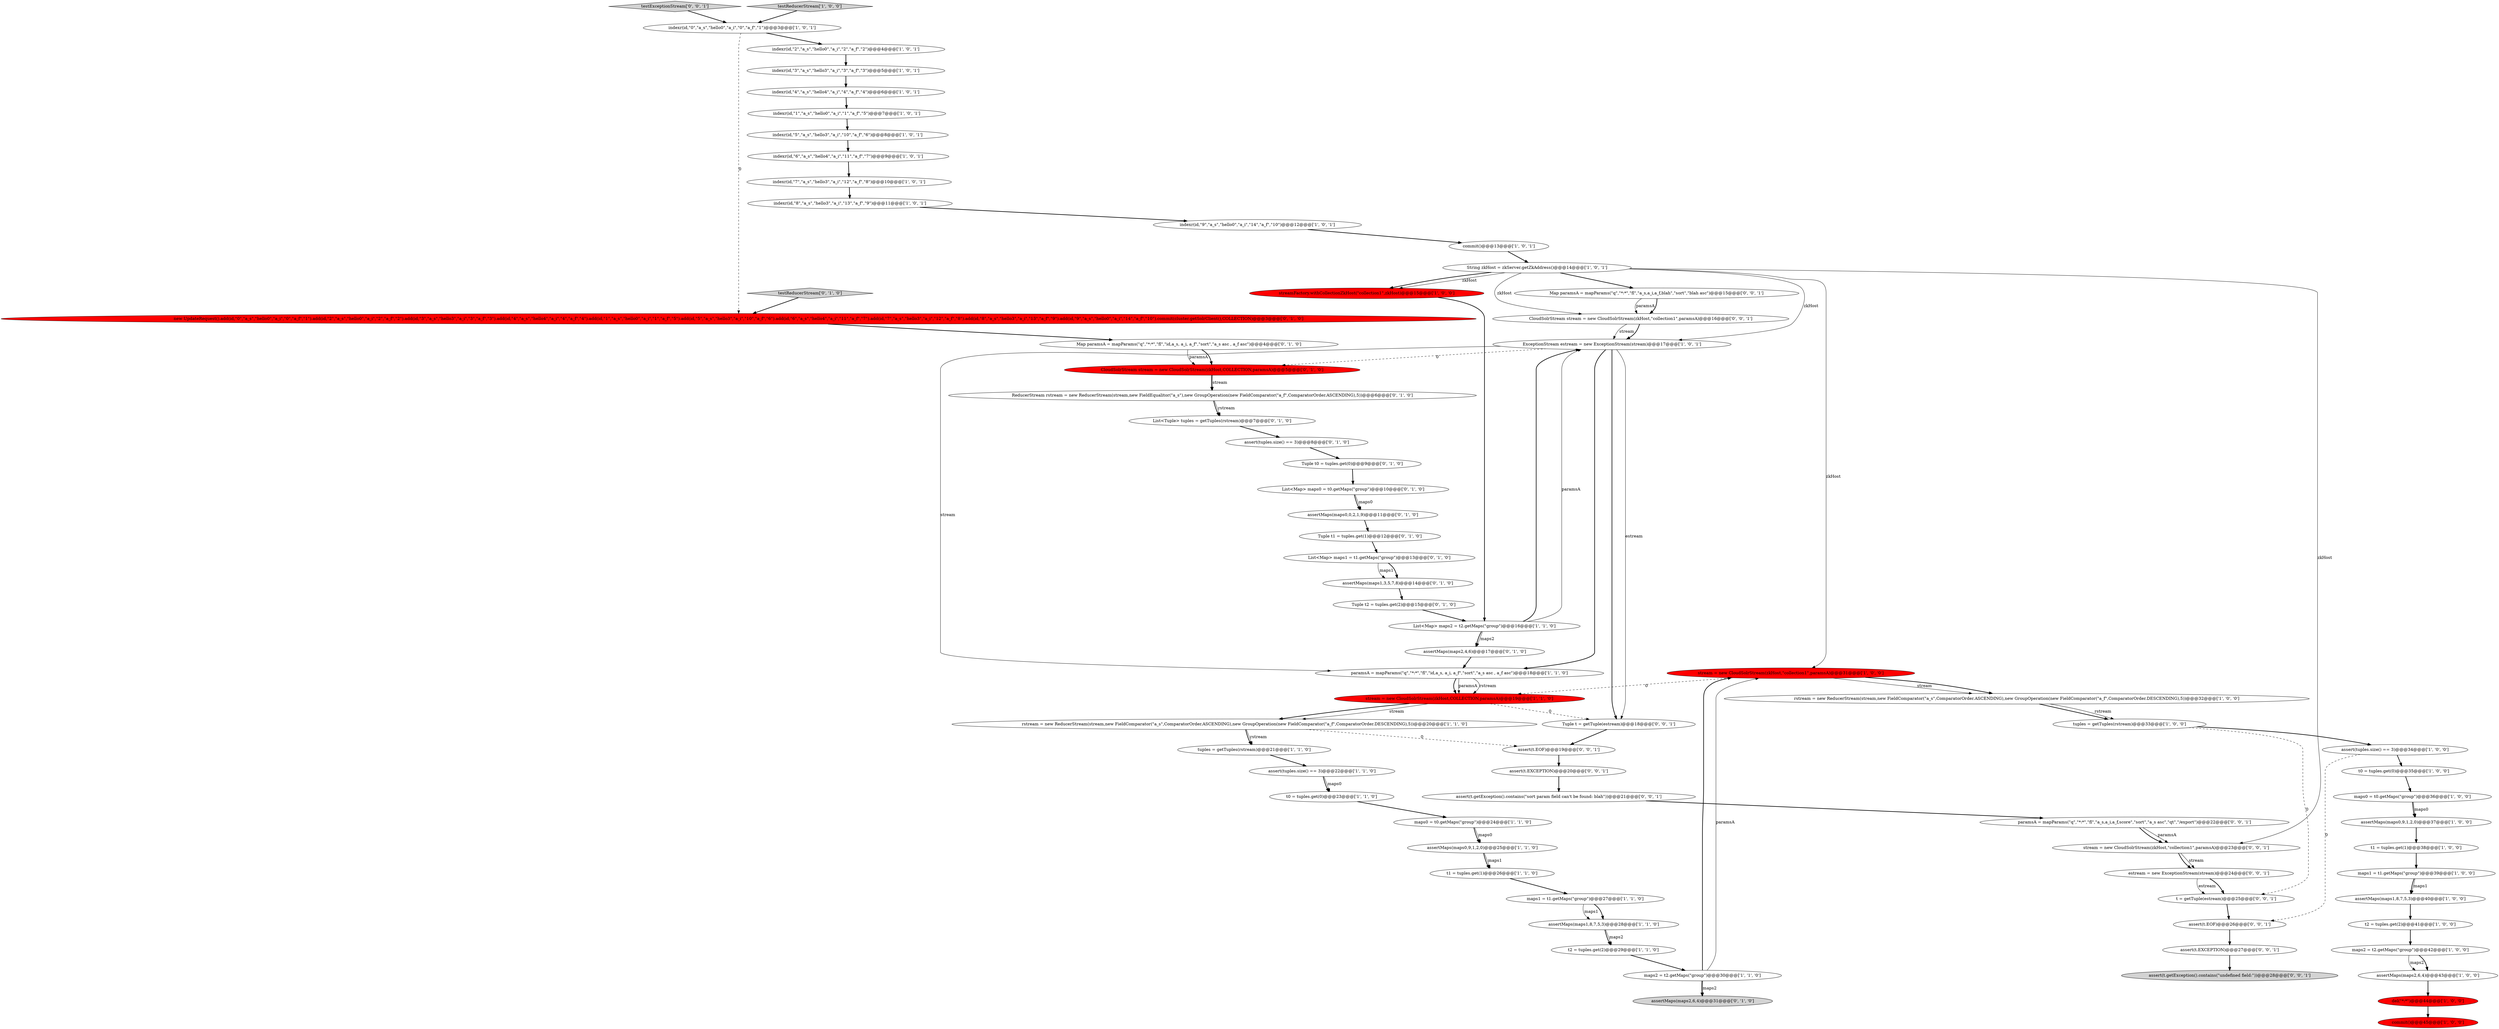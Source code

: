 digraph {
8 [style = filled, label = "stream = new CloudSolrStream(zkHost,\"collection1\",paramsA)@@@31@@@['1', '0', '0']", fillcolor = red, shape = ellipse image = "AAA1AAABBB1BBB"];
62 [style = filled, label = "assert(t.EOF)@@@26@@@['0', '0', '1']", fillcolor = white, shape = ellipse image = "AAA0AAABBB3BBB"];
64 [style = filled, label = "t = getTuple(estream)@@@25@@@['0', '0', '1']", fillcolor = white, shape = ellipse image = "AAA0AAABBB3BBB"];
37 [style = filled, label = "indexr(id,\"7\",\"a_s\",\"hello3\",\"a_i\",\"12\",\"a_f\",\"8\")@@@10@@@['1', '0', '1']", fillcolor = white, shape = ellipse image = "AAA0AAABBB1BBB"];
28 [style = filled, label = "indexr(id,\"5\",\"a_s\",\"hello3\",\"a_i\",\"10\",\"a_f\",\"6\")@@@8@@@['1', '0', '1']", fillcolor = white, shape = ellipse image = "AAA0AAABBB1BBB"];
12 [style = filled, label = "maps2 = t2.getMaps(\"group\")@@@42@@@['1', '0', '0']", fillcolor = white, shape = ellipse image = "AAA0AAABBB1BBB"];
41 [style = filled, label = "maps2 = t2.getMaps(\"group\")@@@30@@@['1', '1', '0']", fillcolor = white, shape = ellipse image = "AAA0AAABBB1BBB"];
65 [style = filled, label = "assert(t.getException().contains(\"sort param field can't be found: blah\"))@@@21@@@['0', '0', '1']", fillcolor = white, shape = ellipse image = "AAA0AAABBB3BBB"];
29 [style = filled, label = "t2 = tuples.get(2)@@@41@@@['1', '0', '0']", fillcolor = white, shape = ellipse image = "AAA0AAABBB1BBB"];
57 [style = filled, label = "ReducerStream rstream = new ReducerStream(stream,new FieldEqualitor(\"a_s\"),new GroupOperation(new FieldComparator(\"a_f\",ComparatorOrder.ASCENDING),5))@@@6@@@['0', '1', '0']", fillcolor = white, shape = ellipse image = "AAA0AAABBB2BBB"];
72 [style = filled, label = "testExceptionStream['0', '0', '1']", fillcolor = lightgray, shape = diamond image = "AAA0AAABBB3BBB"];
48 [style = filled, label = "CloudSolrStream stream = new CloudSolrStream(zkHost,COLLECTION,paramsA)@@@5@@@['0', '1', '0']", fillcolor = red, shape = ellipse image = "AAA1AAABBB2BBB"];
31 [style = filled, label = "paramsA = mapParams(\"q\",\"*:*\",\"fl\",\"id,a_s, a_i, a_f\",\"sort\",\"a_s asc , a_f asc\")@@@18@@@['1', '1', '0']", fillcolor = white, shape = ellipse image = "AAA0AAABBB1BBB"];
51 [style = filled, label = "assertMaps(maps0,0,2,1,9)@@@11@@@['0', '1', '0']", fillcolor = white, shape = ellipse image = "AAA0AAABBB2BBB"];
59 [style = filled, label = "assertMaps(maps1,3,5,7,8)@@@14@@@['0', '1', '0']", fillcolor = white, shape = ellipse image = "AAA0AAABBB2BBB"];
19 [style = filled, label = "del(\"*:*\")@@@44@@@['1', '0', '0']", fillcolor = red, shape = ellipse image = "AAA1AAABBB1BBB"];
46 [style = filled, label = "Tuple t0 = tuples.get(0)@@@9@@@['0', '1', '0']", fillcolor = white, shape = ellipse image = "AAA0AAABBB2BBB"];
70 [style = filled, label = "stream = new CloudSolrStream(zkHost,\"collection1\",paramsA)@@@23@@@['0', '0', '1']", fillcolor = white, shape = ellipse image = "AAA0AAABBB3BBB"];
9 [style = filled, label = "maps1 = t1.getMaps(\"group\")@@@39@@@['1', '0', '0']", fillcolor = white, shape = ellipse image = "AAA0AAABBB1BBB"];
24 [style = filled, label = "t0 = tuples.get(0)@@@23@@@['1', '1', '0']", fillcolor = white, shape = ellipse image = "AAA0AAABBB1BBB"];
63 [style = filled, label = "Map paramsA = mapParams(\"q\",\"*:*\",\"fl\",\"a_s,a_i,a_f,blah\",\"sort\",\"blah asc\")@@@15@@@['0', '0', '1']", fillcolor = white, shape = ellipse image = "AAA0AAABBB3BBB"];
71 [style = filled, label = "assert(t.EXCEPTION)@@@27@@@['0', '0', '1']", fillcolor = white, shape = ellipse image = "AAA0AAABBB3BBB"];
3 [style = filled, label = "t2 = tuples.get(2)@@@29@@@['1', '1', '0']", fillcolor = white, shape = ellipse image = "AAA0AAABBB1BBB"];
7 [style = filled, label = "indexr(id,\"9\",\"a_s\",\"hello0\",\"a_i\",\"14\",\"a_f\",\"10\")@@@12@@@['1', '0', '1']", fillcolor = white, shape = ellipse image = "AAA0AAABBB1BBB"];
21 [style = filled, label = "maps0 = t0.getMaps(\"group\")@@@24@@@['1', '1', '0']", fillcolor = white, shape = ellipse image = "AAA0AAABBB1BBB"];
73 [style = filled, label = "assert(t.EOF)@@@19@@@['0', '0', '1']", fillcolor = white, shape = ellipse image = "AAA0AAABBB3BBB"];
68 [style = filled, label = "CloudSolrStream stream = new CloudSolrStream(zkHost,\"collection1\",paramsA)@@@16@@@['0', '0', '1']", fillcolor = white, shape = ellipse image = "AAA0AAABBB3BBB"];
18 [style = filled, label = "assertMaps(maps0,9,1,2,0)@@@37@@@['1', '0', '0']", fillcolor = white, shape = ellipse image = "AAA0AAABBB1BBB"];
20 [style = filled, label = "maps0 = t0.getMaps(\"group\")@@@36@@@['1', '0', '0']", fillcolor = white, shape = ellipse image = "AAA0AAABBB1BBB"];
22 [style = filled, label = "ExceptionStream estream = new ExceptionStream(stream)@@@17@@@['1', '0', '1']", fillcolor = white, shape = ellipse image = "AAA0AAABBB1BBB"];
45 [style = filled, label = "new UpdateRequest().add(id,\"0\",\"a_s\",\"hello0\",\"a_i\",\"0\",\"a_f\",\"1\").add(id,\"2\",\"a_s\",\"hello0\",\"a_i\",\"2\",\"a_f\",\"2\").add(id,\"3\",\"a_s\",\"hello3\",\"a_i\",\"3\",\"a_f\",\"3\").add(id,\"4\",\"a_s\",\"hello4\",\"a_i\",\"4\",\"a_f\",\"4\").add(id,\"1\",\"a_s\",\"hello0\",\"a_i\",\"1\",\"a_f\",\"5\").add(id,\"5\",\"a_s\",\"hello3\",\"a_i\",\"10\",\"a_f\",\"6\").add(id,\"6\",\"a_s\",\"hello4\",\"a_i\",\"11\",\"a_f\",\"7\").add(id,\"7\",\"a_s\",\"hello3\",\"a_i\",\"12\",\"a_f\",\"8\").add(id,\"8\",\"a_s\",\"hello3\",\"a_i\",\"13\",\"a_f\",\"9\").add(id,\"9\",\"a_s\",\"hello0\",\"a_i\",\"14\",\"a_f\",\"10\").commit(cluster.getSolrClient(),COLLECTION)@@@3@@@['0', '1', '0']", fillcolor = red, shape = ellipse image = "AAA1AAABBB2BBB"];
11 [style = filled, label = "indexr(id,\"0\",\"a_s\",\"hello0\",\"a_i\",\"0\",\"a_f\",\"1\")@@@3@@@['1', '0', '1']", fillcolor = white, shape = ellipse image = "AAA0AAABBB1BBB"];
15 [style = filled, label = "assertMaps(maps2,6,4)@@@43@@@['1', '0', '0']", fillcolor = white, shape = ellipse image = "AAA0AAABBB1BBB"];
1 [style = filled, label = "rstream = new ReducerStream(stream,new FieldComparator(\"a_s\",ComparatorOrder.ASCENDING),new GroupOperation(new FieldComparator(\"a_f\",ComparatorOrder.DESCENDING),5))@@@20@@@['1', '1', '0']", fillcolor = white, shape = ellipse image = "AAA0AAABBB1BBB"];
0 [style = filled, label = "indexr(id,\"2\",\"a_s\",\"hello0\",\"a_i\",\"2\",\"a_f\",\"2\")@@@4@@@['1', '0', '1']", fillcolor = white, shape = ellipse image = "AAA0AAABBB1BBB"];
27 [style = filled, label = "indexr(id,\"4\",\"a_s\",\"hello4\",\"a_i\",\"4\",\"a_f\",\"4\")@@@6@@@['1', '0', '1']", fillcolor = white, shape = ellipse image = "AAA0AAABBB1BBB"];
49 [style = filled, label = "List<Map> maps0 = t0.getMaps(\"group\")@@@10@@@['0', '1', '0']", fillcolor = white, shape = ellipse image = "AAA0AAABBB2BBB"];
50 [style = filled, label = "assertMaps(maps2,4,6)@@@17@@@['0', '1', '0']", fillcolor = white, shape = ellipse image = "AAA0AAABBB2BBB"];
58 [style = filled, label = "Map paramsA = mapParams(\"q\",\"*:*\",\"fl\",\"id,a_s, a_i, a_f\",\"sort\",\"a_s asc , a_f asc\")@@@4@@@['0', '1', '0']", fillcolor = white, shape = ellipse image = "AAA0AAABBB2BBB"];
32 [style = filled, label = "commit()@@@45@@@['1', '0', '0']", fillcolor = red, shape = ellipse image = "AAA1AAABBB1BBB"];
30 [style = filled, label = "indexr(id,\"1\",\"a_s\",\"hello0\",\"a_i\",\"1\",\"a_f\",\"5\")@@@7@@@['1', '0', '1']", fillcolor = white, shape = ellipse image = "AAA0AAABBB1BBB"];
40 [style = filled, label = "maps1 = t1.getMaps(\"group\")@@@27@@@['1', '1', '0']", fillcolor = white, shape = ellipse image = "AAA0AAABBB1BBB"];
14 [style = filled, label = "assert(tuples.size() == 3)@@@34@@@['1', '0', '0']", fillcolor = white, shape = ellipse image = "AAA0AAABBB1BBB"];
66 [style = filled, label = "assert(t.getException().contains(\"undefined field:\"))@@@28@@@['0', '0', '1']", fillcolor = lightgray, shape = ellipse image = "AAA0AAABBB3BBB"];
5 [style = filled, label = "assertMaps(maps0,9,1,2,0)@@@25@@@['1', '1', '0']", fillcolor = white, shape = ellipse image = "AAA0AAABBB1BBB"];
55 [style = filled, label = "assert(tuples.size() == 3)@@@8@@@['0', '1', '0']", fillcolor = white, shape = ellipse image = "AAA0AAABBB2BBB"];
23 [style = filled, label = "commit()@@@13@@@['1', '0', '1']", fillcolor = white, shape = ellipse image = "AAA0AAABBB1BBB"];
17 [style = filled, label = "streamFactory.withCollectionZkHost(\"collection1\",zkHost)@@@15@@@['1', '0', '0']", fillcolor = red, shape = ellipse image = "AAA1AAABBB1BBB"];
16 [style = filled, label = "t0 = tuples.get(0)@@@35@@@['1', '0', '0']", fillcolor = white, shape = ellipse image = "AAA0AAABBB1BBB"];
43 [style = filled, label = "testReducerStream['1', '0', '0']", fillcolor = lightgray, shape = diamond image = "AAA0AAABBB1BBB"];
6 [style = filled, label = "t1 = tuples.get(1)@@@26@@@['1', '1', '0']", fillcolor = white, shape = ellipse image = "AAA0AAABBB1BBB"];
61 [style = filled, label = "assert(t.EXCEPTION)@@@20@@@['0', '0', '1']", fillcolor = white, shape = ellipse image = "AAA0AAABBB3BBB"];
39 [style = filled, label = "indexr(id,\"8\",\"a_s\",\"hello3\",\"a_i\",\"13\",\"a_f\",\"9\")@@@11@@@['1', '0', '1']", fillcolor = white, shape = ellipse image = "AAA0AAABBB1BBB"];
4 [style = filled, label = "String zkHost = zkServer.getZkAddress()@@@14@@@['1', '0', '1']", fillcolor = white, shape = ellipse image = "AAA0AAABBB1BBB"];
56 [style = filled, label = "List<Map> maps1 = t1.getMaps(\"group\")@@@13@@@['0', '1', '0']", fillcolor = white, shape = ellipse image = "AAA0AAABBB2BBB"];
54 [style = filled, label = "testReducerStream['0', '1', '0']", fillcolor = lightgray, shape = diamond image = "AAA0AAABBB2BBB"];
67 [style = filled, label = "Tuple t = getTuple(estream)@@@18@@@['0', '0', '1']", fillcolor = white, shape = ellipse image = "AAA0AAABBB3BBB"];
42 [style = filled, label = "indexr(id,\"3\",\"a_s\",\"hello3\",\"a_i\",\"3\",\"a_f\",\"3\")@@@5@@@['1', '0', '1']", fillcolor = white, shape = ellipse image = "AAA0AAABBB1BBB"];
69 [style = filled, label = "paramsA = mapParams(\"q\",\"*:*\",\"fl\",\"a_s,a_i,a_f,score\",\"sort\",\"a_s asc\",\"qt\",\"/export\")@@@22@@@['0', '0', '1']", fillcolor = white, shape = ellipse image = "AAA0AAABBB3BBB"];
26 [style = filled, label = "assertMaps(maps1,8,7,5,3)@@@40@@@['1', '0', '0']", fillcolor = white, shape = ellipse image = "AAA0AAABBB1BBB"];
53 [style = filled, label = "List<Tuple> tuples = getTuples(rstream)@@@7@@@['0', '1', '0']", fillcolor = white, shape = ellipse image = "AAA0AAABBB2BBB"];
10 [style = filled, label = "t1 = tuples.get(1)@@@38@@@['1', '0', '0']", fillcolor = white, shape = ellipse image = "AAA0AAABBB1BBB"];
35 [style = filled, label = "indexr(id,\"6\",\"a_s\",\"hello4\",\"a_i\",\"11\",\"a_f\",\"7\")@@@9@@@['1', '0', '1']", fillcolor = white, shape = ellipse image = "AAA0AAABBB1BBB"];
13 [style = filled, label = "assert(tuples.size() == 3)@@@22@@@['1', '1', '0']", fillcolor = white, shape = ellipse image = "AAA0AAABBB1BBB"];
34 [style = filled, label = "tuples = getTuples(rstream)@@@33@@@['1', '0', '0']", fillcolor = white, shape = ellipse image = "AAA0AAABBB1BBB"];
36 [style = filled, label = "List<Map> maps2 = t2.getMaps(\"group\")@@@16@@@['1', '1', '0']", fillcolor = white, shape = ellipse image = "AAA0AAABBB1BBB"];
52 [style = filled, label = "Tuple t2 = tuples.get(2)@@@15@@@['0', '1', '0']", fillcolor = white, shape = ellipse image = "AAA0AAABBB2BBB"];
60 [style = filled, label = "estream = new ExceptionStream(stream)@@@24@@@['0', '0', '1']", fillcolor = white, shape = ellipse image = "AAA0AAABBB3BBB"];
33 [style = filled, label = "tuples = getTuples(rstream)@@@21@@@['1', '1', '0']", fillcolor = white, shape = ellipse image = "AAA0AAABBB1BBB"];
38 [style = filled, label = "assertMaps(maps1,8,7,5,3)@@@28@@@['1', '1', '0']", fillcolor = white, shape = ellipse image = "AAA0AAABBB1BBB"];
47 [style = filled, label = "Tuple t1 = tuples.get(1)@@@12@@@['0', '1', '0']", fillcolor = white, shape = ellipse image = "AAA0AAABBB2BBB"];
44 [style = filled, label = "assertMaps(maps2,6,4)@@@31@@@['0', '1', '0']", fillcolor = lightgray, shape = ellipse image = "AAA0AAABBB2BBB"];
25 [style = filled, label = "rstream = new ReducerStream(stream,new FieldComparator(\"a_s\",ComparatorOrder.ASCENDING),new GroupOperation(new FieldComparator(\"a_f\",ComparatorOrder.DESCENDING),5))@@@32@@@['1', '0', '0']", fillcolor = white, shape = ellipse image = "AAA0AAABBB1BBB"];
2 [style = filled, label = "stream = new CloudSolrStream(zkHost,COLLECTION,paramsA)@@@19@@@['1', '1', '0']", fillcolor = red, shape = ellipse image = "AAA1AAABBB1BBB"];
41->44 [style = solid, label="maps2"];
4->8 [style = solid, label="zkHost"];
25->34 [style = bold, label=""];
4->63 [style = bold, label=""];
31->2 [style = solid, label="rstream"];
2->1 [style = solid, label="stream"];
70->60 [style = solid, label="stream"];
41->8 [style = bold, label=""];
49->51 [style = bold, label=""];
4->68 [style = solid, label="zkHost"];
8->2 [style = dashed, label="0"];
40->38 [style = bold, label=""];
9->26 [style = bold, label=""];
17->36 [style = bold, label=""];
1->33 [style = bold, label=""];
25->34 [style = solid, label="rstream"];
30->28 [style = bold, label=""];
5->6 [style = solid, label="maps1"];
1->73 [style = dashed, label="0"];
24->21 [style = bold, label=""];
35->37 [style = bold, label=""];
51->47 [style = bold, label=""];
73->61 [style = bold, label=""];
72->11 [style = bold, label=""];
65->69 [style = bold, label=""];
22->67 [style = bold, label=""];
22->67 [style = solid, label="estream"];
14->16 [style = bold, label=""];
63->68 [style = solid, label="paramsA"];
27->30 [style = bold, label=""];
60->64 [style = bold, label=""];
0->42 [style = bold, label=""];
36->50 [style = solid, label="maps2"];
68->22 [style = solid, label="stream"];
31->2 [style = bold, label=""];
13->24 [style = solid, label="maps0"];
67->73 [style = bold, label=""];
9->26 [style = solid, label="maps1"];
69->70 [style = solid, label="paramsA"];
33->13 [style = bold, label=""];
4->22 [style = solid, label="zkHost"];
43->11 [style = bold, label=""];
20->18 [style = bold, label=""];
2->67 [style = dashed, label="0"];
28->35 [style = bold, label=""];
56->59 [style = solid, label="maps1"];
5->6 [style = bold, label=""];
39->7 [style = bold, label=""];
50->31 [style = bold, label=""];
7->23 [style = bold, label=""];
22->31 [style = solid, label="stream"];
20->18 [style = solid, label="maps0"];
34->14 [style = bold, label=""];
52->36 [style = bold, label=""];
36->50 [style = bold, label=""];
16->20 [style = bold, label=""];
57->53 [style = bold, label=""];
60->64 [style = solid, label="estream"];
13->24 [style = bold, label=""];
4->17 [style = bold, label=""];
47->56 [style = bold, label=""];
61->65 [style = bold, label=""];
1->33 [style = solid, label="rstream"];
2->1 [style = bold, label=""];
34->64 [style = dashed, label="0"];
12->15 [style = solid, label="maps2"];
58->48 [style = solid, label="paramsA"];
15->19 [style = bold, label=""];
38->3 [style = bold, label=""];
8->25 [style = solid, label="stream"];
45->58 [style = bold, label=""];
21->5 [style = bold, label=""];
41->8 [style = solid, label="paramsA"];
58->48 [style = bold, label=""];
19->32 [style = bold, label=""];
64->62 [style = bold, label=""];
18->10 [style = bold, label=""];
4->70 [style = solid, label="zkHost"];
3->41 [style = bold, label=""];
42->27 [style = bold, label=""];
31->2 [style = solid, label="paramsA"];
10->9 [style = bold, label=""];
21->5 [style = solid, label="maps0"];
56->59 [style = bold, label=""];
71->66 [style = bold, label=""];
37->39 [style = bold, label=""];
49->51 [style = solid, label="maps0"];
22->48 [style = dashed, label="0"];
4->17 [style = solid, label="zkHost"];
53->55 [style = bold, label=""];
54->45 [style = bold, label=""];
48->57 [style = bold, label=""];
26->29 [style = bold, label=""];
14->62 [style = dashed, label="0"];
46->49 [style = bold, label=""];
40->38 [style = solid, label="maps1"];
12->15 [style = bold, label=""];
59->52 [style = bold, label=""];
23->4 [style = bold, label=""];
22->31 [style = bold, label=""];
68->22 [style = bold, label=""];
36->22 [style = solid, label="paramsA"];
11->0 [style = bold, label=""];
29->12 [style = bold, label=""];
62->71 [style = bold, label=""];
55->46 [style = bold, label=""];
63->68 [style = bold, label=""];
6->40 [style = bold, label=""];
70->60 [style = bold, label=""];
48->57 [style = solid, label="stream"];
57->53 [style = solid, label="rstream"];
69->70 [style = bold, label=""];
41->44 [style = bold, label=""];
8->25 [style = bold, label=""];
38->3 [style = solid, label="maps2"];
11->45 [style = dashed, label="0"];
36->22 [style = bold, label=""];
}
